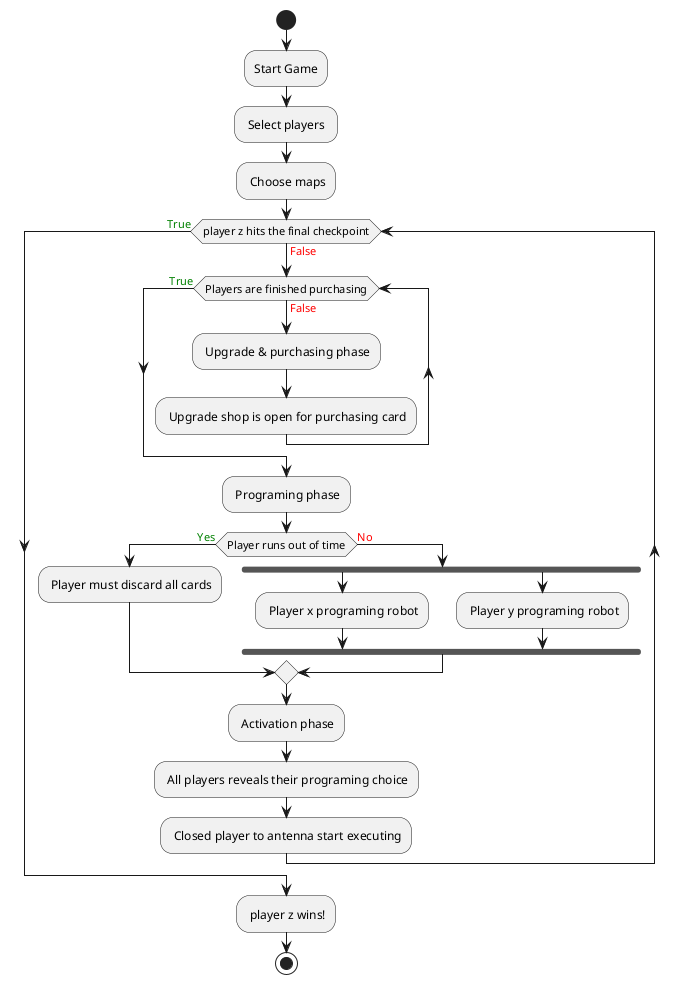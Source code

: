 @startuml
'https://plantuml.com/activity-diagram-beta

start
:Start Game;
: Select players ;
: Choose maps;
while (player z hits the final checkpoint) is (<color:red>False)
while (Players are finished purchasing) is (<color:red>False)
: Upgrade & purchasing phase;
: Upgrade shop is open for purchasing card;

endwhile (<color:green>True)
: Programing phase;
if (Player runs out of time) then (<color:green>Yes)
: Player must discard all cards;
else (<color:red>No)
fork

: Player x programing robot;

fork again
: Player y programing robot;


end fork
endif

: Activation phase;

: All players reveals their programing choice;
: Closed player to antenna start executing;

endwhile (<color:green>True);
: player z wins!;
stop







@enduml
